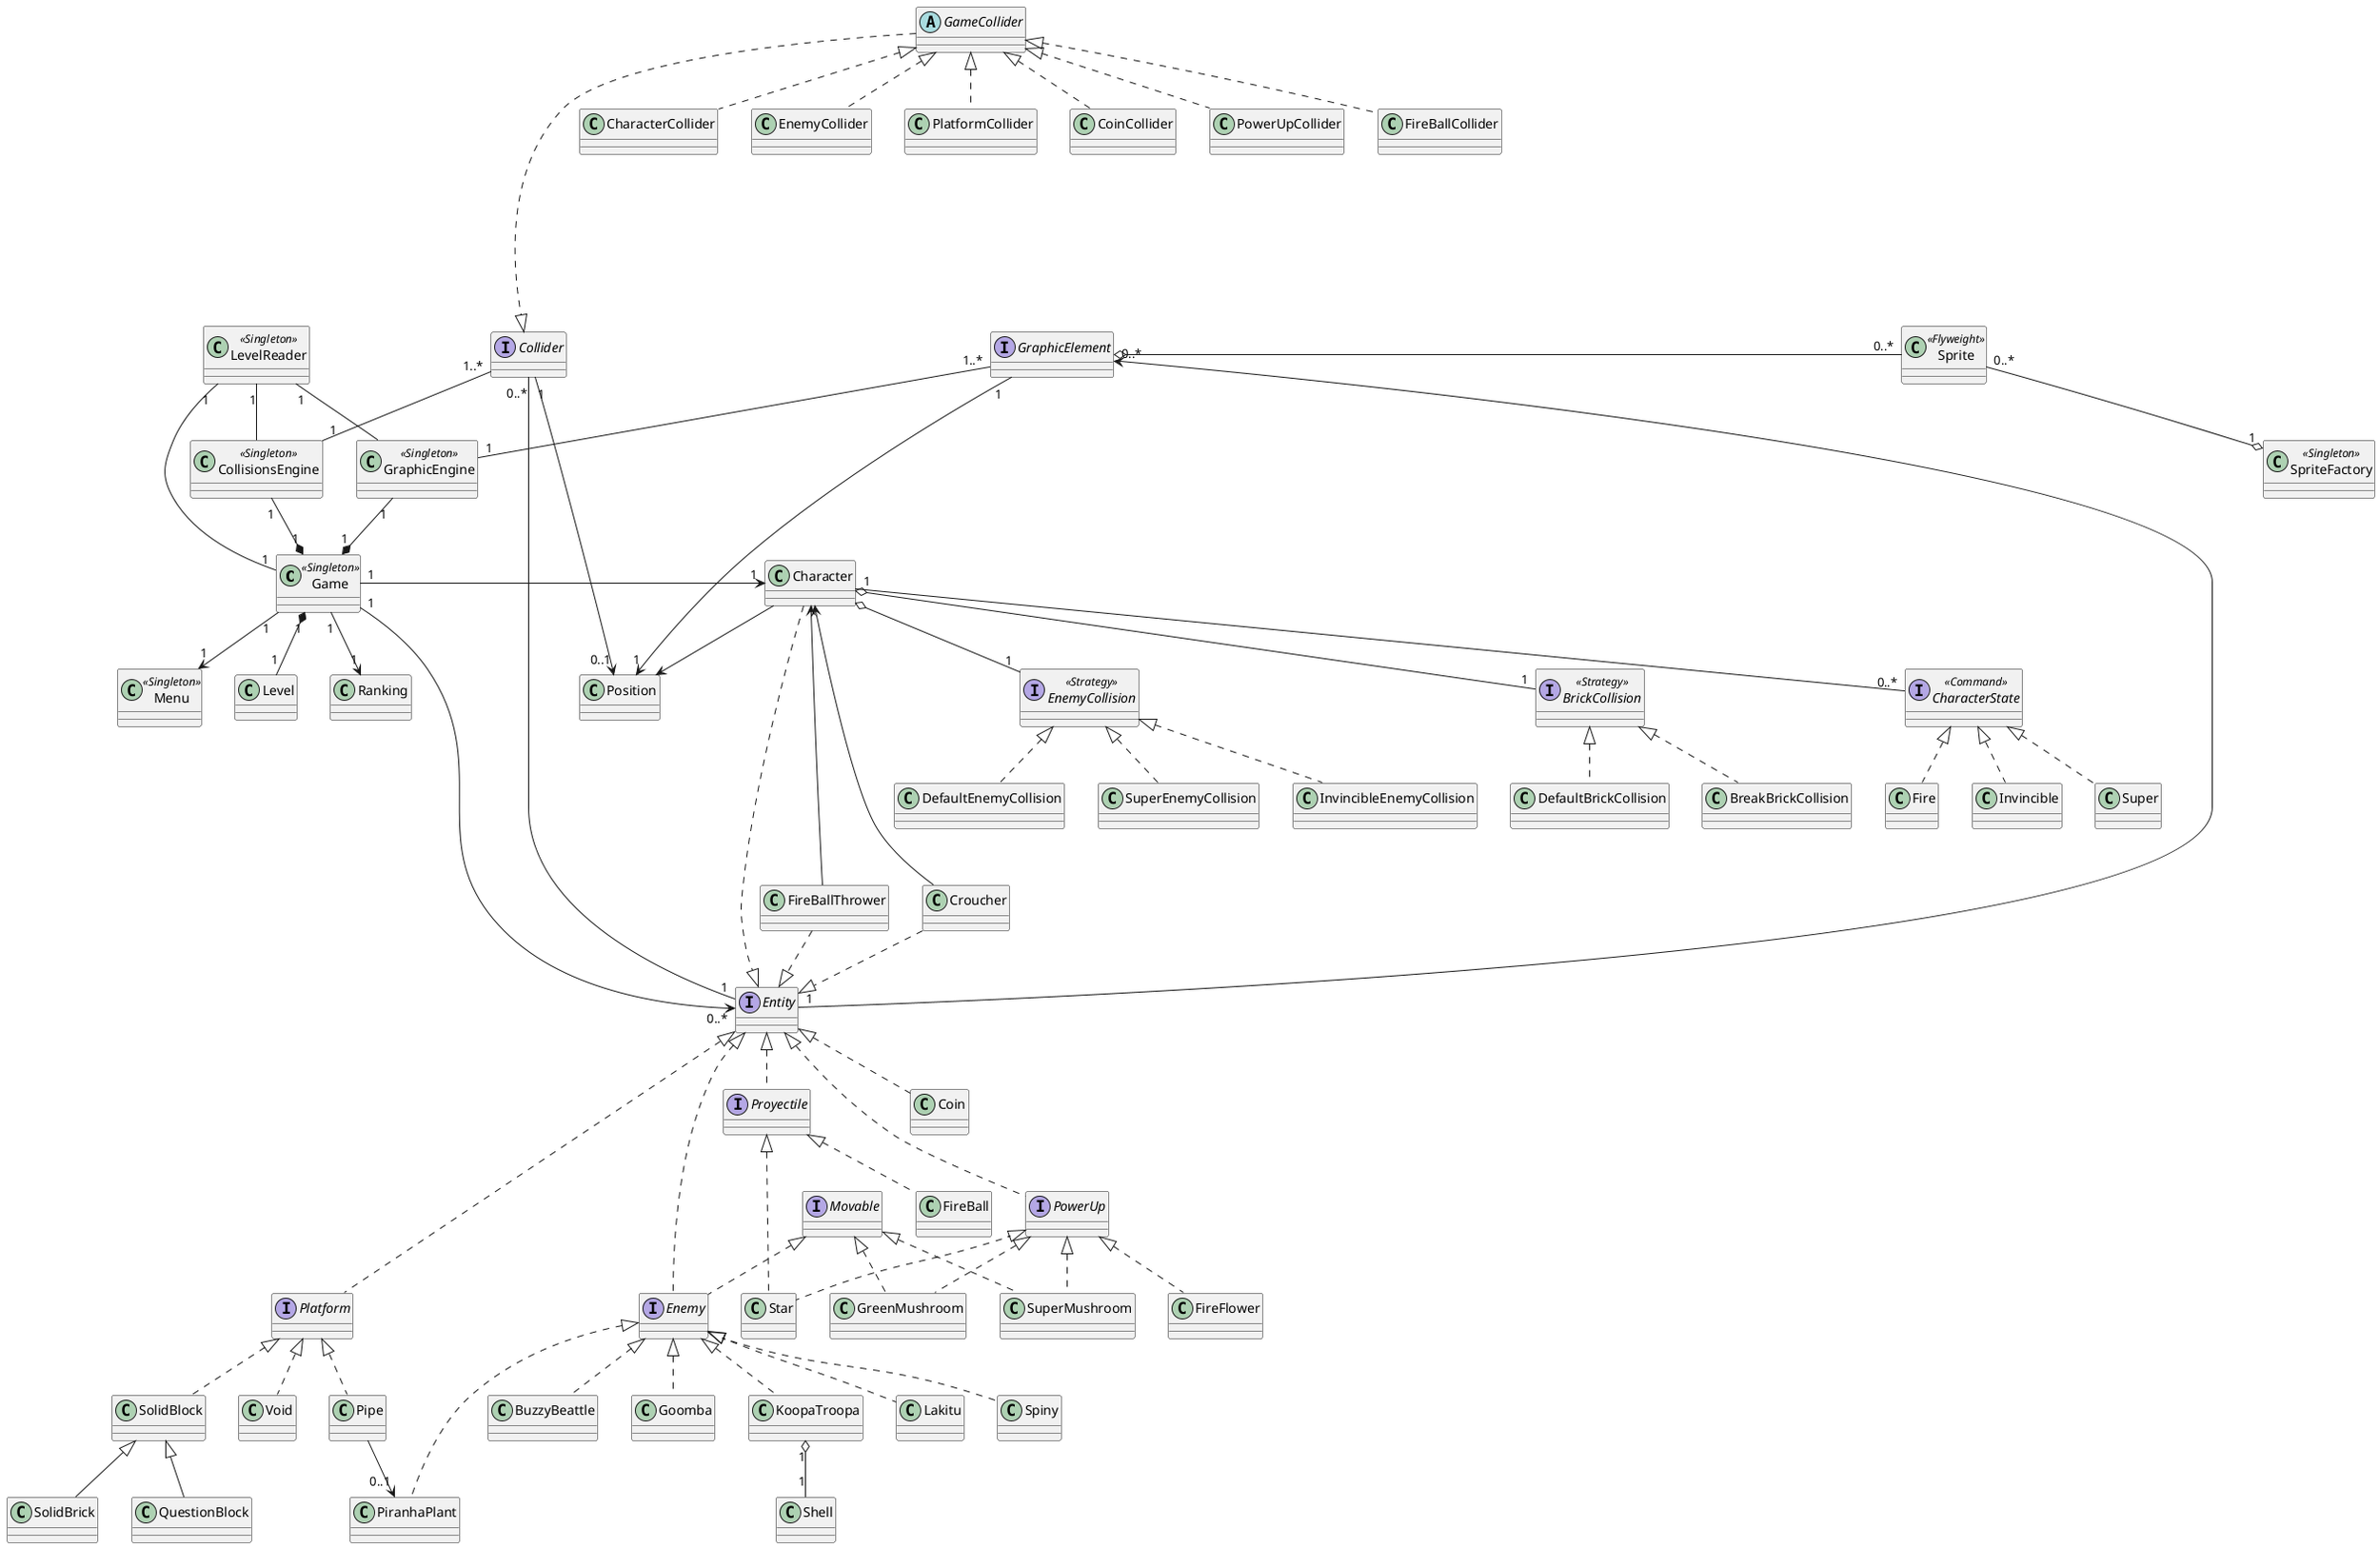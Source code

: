 @startuml
' # JUEGO #
'
class Game <<Singleton>>
class Menu <<Singleton>>
class CollisionsEngine <<Singleton>>
class GraphicEngine <<Singleton>>
class LevelReader <<Singleton>>
Game "1" --> "1" Menu
Game "1" *-- "1" Level
Game "1" -r---> "1" Character
Game "1" *-u- "1" GraphicEngine
Game "1" *-u- "1" CollisionsEngine
Game "1" --> "1" Ranking
Game "1" -u- "1" LevelReader
Game "1" --> "0..*" Entity
LevelReader "1" -- CollisionsEngine
LevelReader "1" -- GraphicEngine

' # ENTIDAD #
'
interface Entity
Entity "1" ---u-> "0..*" GraphicElement
Entity "1" ---u- "0..*" Collider

' # GRAFICA #
'
interface GraphicElement
class SpriteFactory <<Singleton>>
class Sprite <<Flyweight>>
Sprite "0..*" --o "1" SpriteFactory
GraphicElement o-r- "0..*" Sprite
GraphicElement "1..*" -- "1" GraphicEngine
GraphicElement "1" --> "1" Position

' # COLLISIONS #
'
interface Collider
abstract class GameCollider
Collider "1" --> "0..1" Position
Collider "1..*" -- "1" CollisionsEngine
GameCollider .....|> Collider
CharacterCollider .u.|> GameCollider
EnemyCollider .u.|> GameCollider
PlatformCollider .u.|> GameCollider
CoinCollider .u.|> GameCollider
PowerUpCollider .u.|> GameCollider
FireBallCollider .u.|> GameCollider

' # PERSONAJE #
'
interface CharacterState <<Command>>
class Character
Character ..d...|> Entity
Character "1" -- "0..*" CharacterState
Super .u.|> CharacterState
Fire .u.|> CharacterState
Invincible .u.|> CharacterState
interface EnemyCollision <<Strategy>>
interface BrickCollision <<Strategy>>
class FireBallThrower
class Croucher
FireBallThrower .d.|> Entity
Croucher .d.|> Entity
Character <-d- FireBallThrower
Character <-d- Croucher
DefaultBrickCollision .u.|> BrickCollision
BreakBrickCollision .u.|> BrickCollision
DefaultEnemyCollision .u.|> EnemyCollision
SuperEnemyCollision .u.|> EnemyCollision
InvincibleEnemyCollision .u.|> EnemyCollision
Character o-d- "1" EnemyCollision
Character o-d- "1" BrickCollision
Character --> Position

' # NIVEL #
'
interface Platform
interface Enemy
interface PowerUp
class Coin
Platform ...u.|> Entity
Enemy ..u.|> Entity
PowerUp ..u.|> Entity
Coin .u.|> Entity

' # ENEMIGOS #
'

Goomba .u.|> Enemy
KoopaTroopa .u.|> Enemy
KoopaTroopa "1" o-- "1" Shell
PiranhaPlant .u.|> Enemy
Lakitu .u.|> Enemy
Spiny .u.|> Enemy
BuzzyBeattle .u.|> Enemy
Pipe --> "0..1" PiranhaPlant

' # PLATAFORMAS #
'
Void .u.|> Platform
SolidBlock .u.|> Platform
SolidBrick -u-|> SolidBlock
QuestionBlock -u-|> SolidBlock
Pipe .u.|> Platform

' # POWERUPS #
'
SuperMushroom .u.|> PowerUp
FireFlower .u.|> PowerUp
Star .u.|> PowerUp
GreenMushroom .u.|> PowerUp

' # PROYECTIL #
'
interface Proyectile
Proyectile .u.|> Entity
FireBall .u.|> Proyectile
Star .u.|> Proyectile

' # MOVABLE #
interface Movable
Enemy .u.|> Movable
GreenMushroom .u.|> Movable
SuperMushroom .u.|> Movable

' # FORMATTING #
'
@enduml